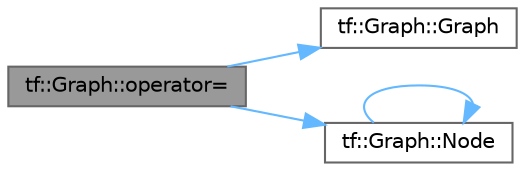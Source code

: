 digraph "tf::Graph::operator="
{
 // LATEX_PDF_SIZE
  bgcolor="transparent";
  edge [fontname=Helvetica,fontsize=10,labelfontname=Helvetica,labelfontsize=10];
  node [fontname=Helvetica,fontsize=10,shape=box,height=0.2,width=0.4];
  rankdir="LR";
  Node1 [id="Node000001",label="tf::Graph::operator=",height=0.2,width=0.4,color="gray40", fillcolor="grey60", style="filled", fontcolor="black",tooltip="assigns a graph using move semantics"];
  Node1 -> Node2 [id="edge1_Node000001_Node000002",color="steelblue1",style="solid",tooltip=" "];
  Node2 [id="Node000002",label="tf::Graph::Graph",height=0.2,width=0.4,color="grey40", fillcolor="white", style="filled",URL="$classtf_1_1_graph.html#a1cd3bae8cabb45810b25cdbdd4e89006",tooltip="constructs a graph object"];
  Node1 -> Node3 [id="edge2_Node000001_Node000003",color="steelblue1",style="solid",tooltip=" "];
  Node3 [id="Node000003",label="tf::Graph::Node",height=0.2,width=0.4,color="grey40", fillcolor="white", style="filled",URL="$classtf_1_1_graph.html#a6db9d28bd448a131448276ee03de1e6d",tooltip=" "];
  Node3 -> Node3 [id="edge3_Node000003_Node000003",color="steelblue1",style="solid",tooltip=" "];
}
